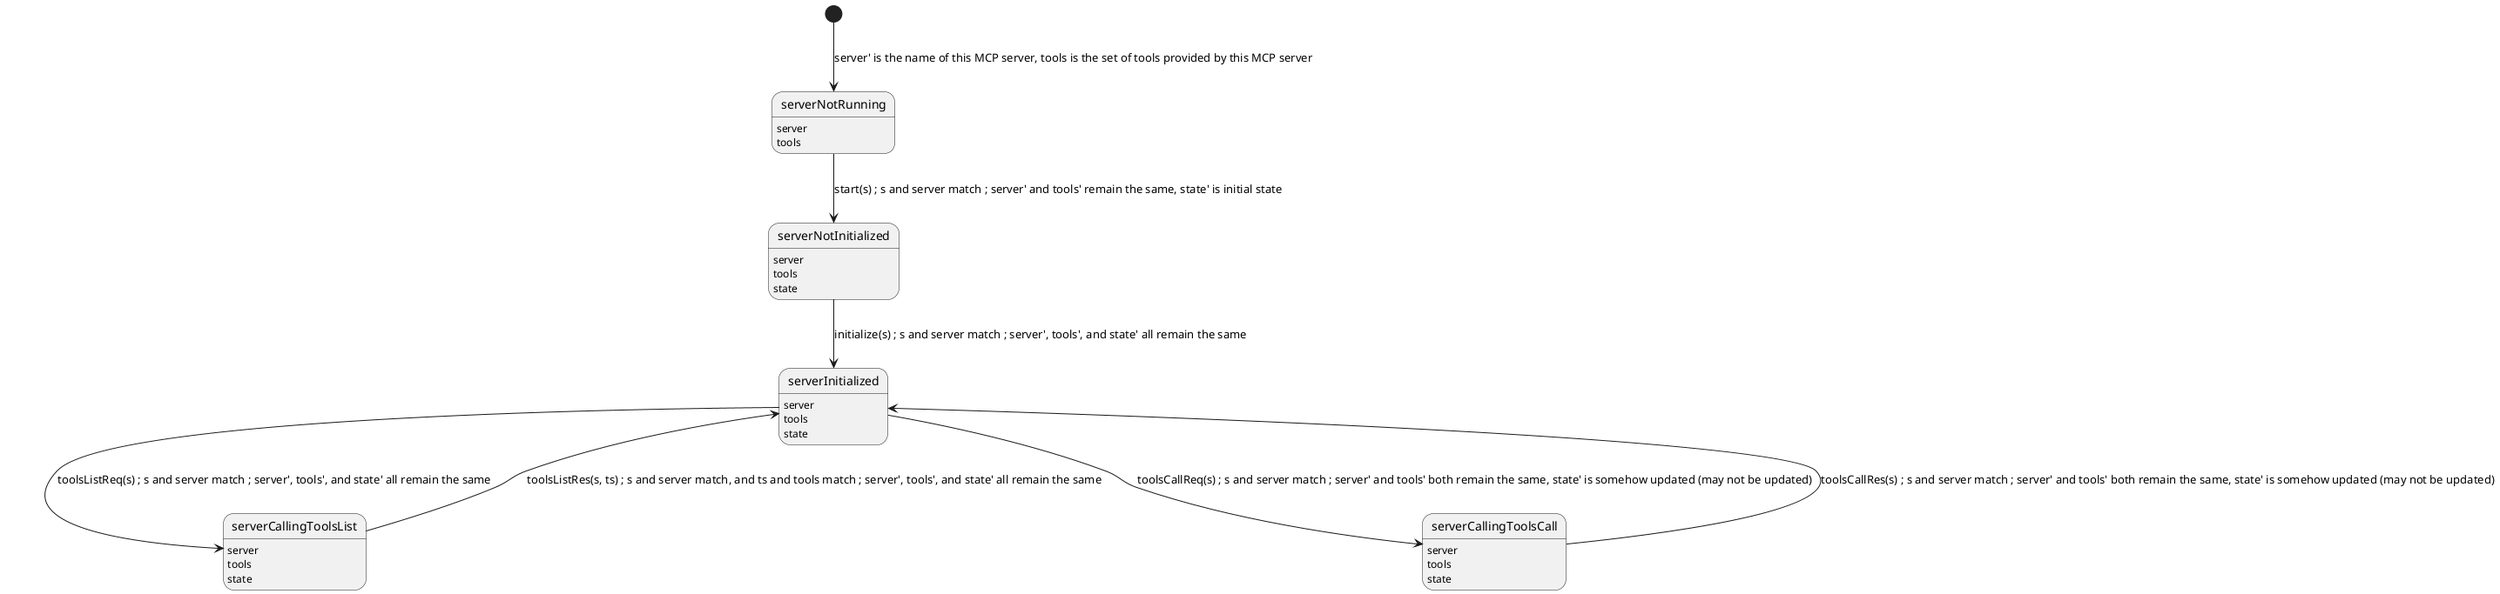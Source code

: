 @startuml

state "serverNotRunning" as s0
s0 : server
s0 : tools
state "serverNotInitialized" as s1
s1 : server
s1 : tools
s1 : state
state "serverInitialized" as s2
s2 : server
s2 : tools
s2 : state
state "serverCallingToolsList" as s3
s3 : server
s3 : tools
s3 : state
state "serverCallingToolsCall" as s4
s4 : server
s4 : tools
s4 : state

[*] --> s0 : server' is the name of this MCP server, tools is the set of tools provided by this MCP server
s0 --> s1 : start(s) ; s and server match ; server' and tools' remain the same, state' is initial state
s1 --> s2 : initialize(s) ; s and server match ; server', tools', and state' all remain the same
s2 --> s3 : toolsListReq(s) ; s and server match ; server', tools', and state' all remain the same
s3 --> s2 : toolsListRes(s, ts) ; s and server match, and ts and tools match ; server', tools', and state' all remain the same
s2 --> s4 : toolsCallReq(s) ; s and server match ; server' and tools' both remain the same, state' is somehow updated (may not be updated)
s4 --> s2 : toolsCallRes(s) ; s and server match ; server' and tools' both remain the same, state' is somehow updated (may not be updated)

@enduml
